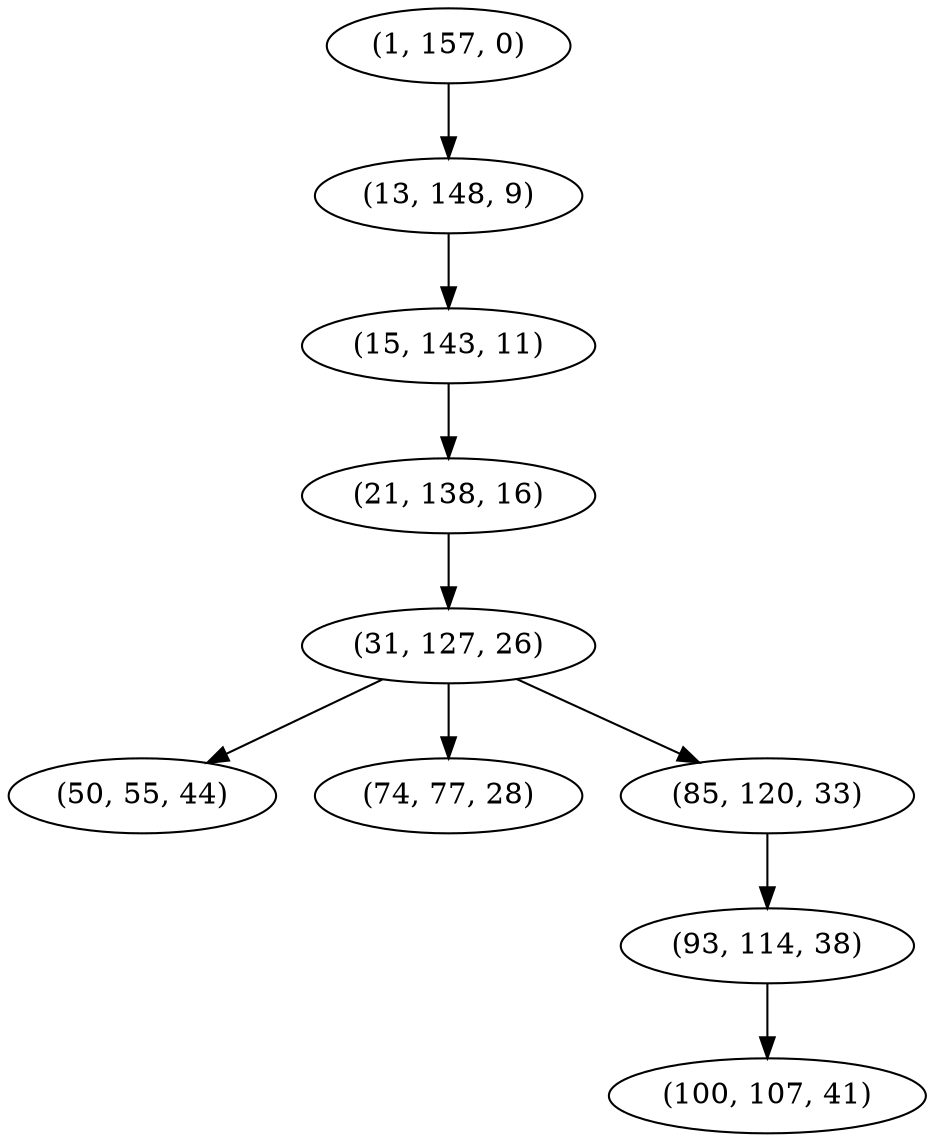 digraph tree {
    "(1, 157, 0)";
    "(13, 148, 9)";
    "(15, 143, 11)";
    "(21, 138, 16)";
    "(31, 127, 26)";
    "(50, 55, 44)";
    "(74, 77, 28)";
    "(85, 120, 33)";
    "(93, 114, 38)";
    "(100, 107, 41)";
    "(1, 157, 0)" -> "(13, 148, 9)";
    "(13, 148, 9)" -> "(15, 143, 11)";
    "(15, 143, 11)" -> "(21, 138, 16)";
    "(21, 138, 16)" -> "(31, 127, 26)";
    "(31, 127, 26)" -> "(50, 55, 44)";
    "(31, 127, 26)" -> "(74, 77, 28)";
    "(31, 127, 26)" -> "(85, 120, 33)";
    "(85, 120, 33)" -> "(93, 114, 38)";
    "(93, 114, 38)" -> "(100, 107, 41)";
}
